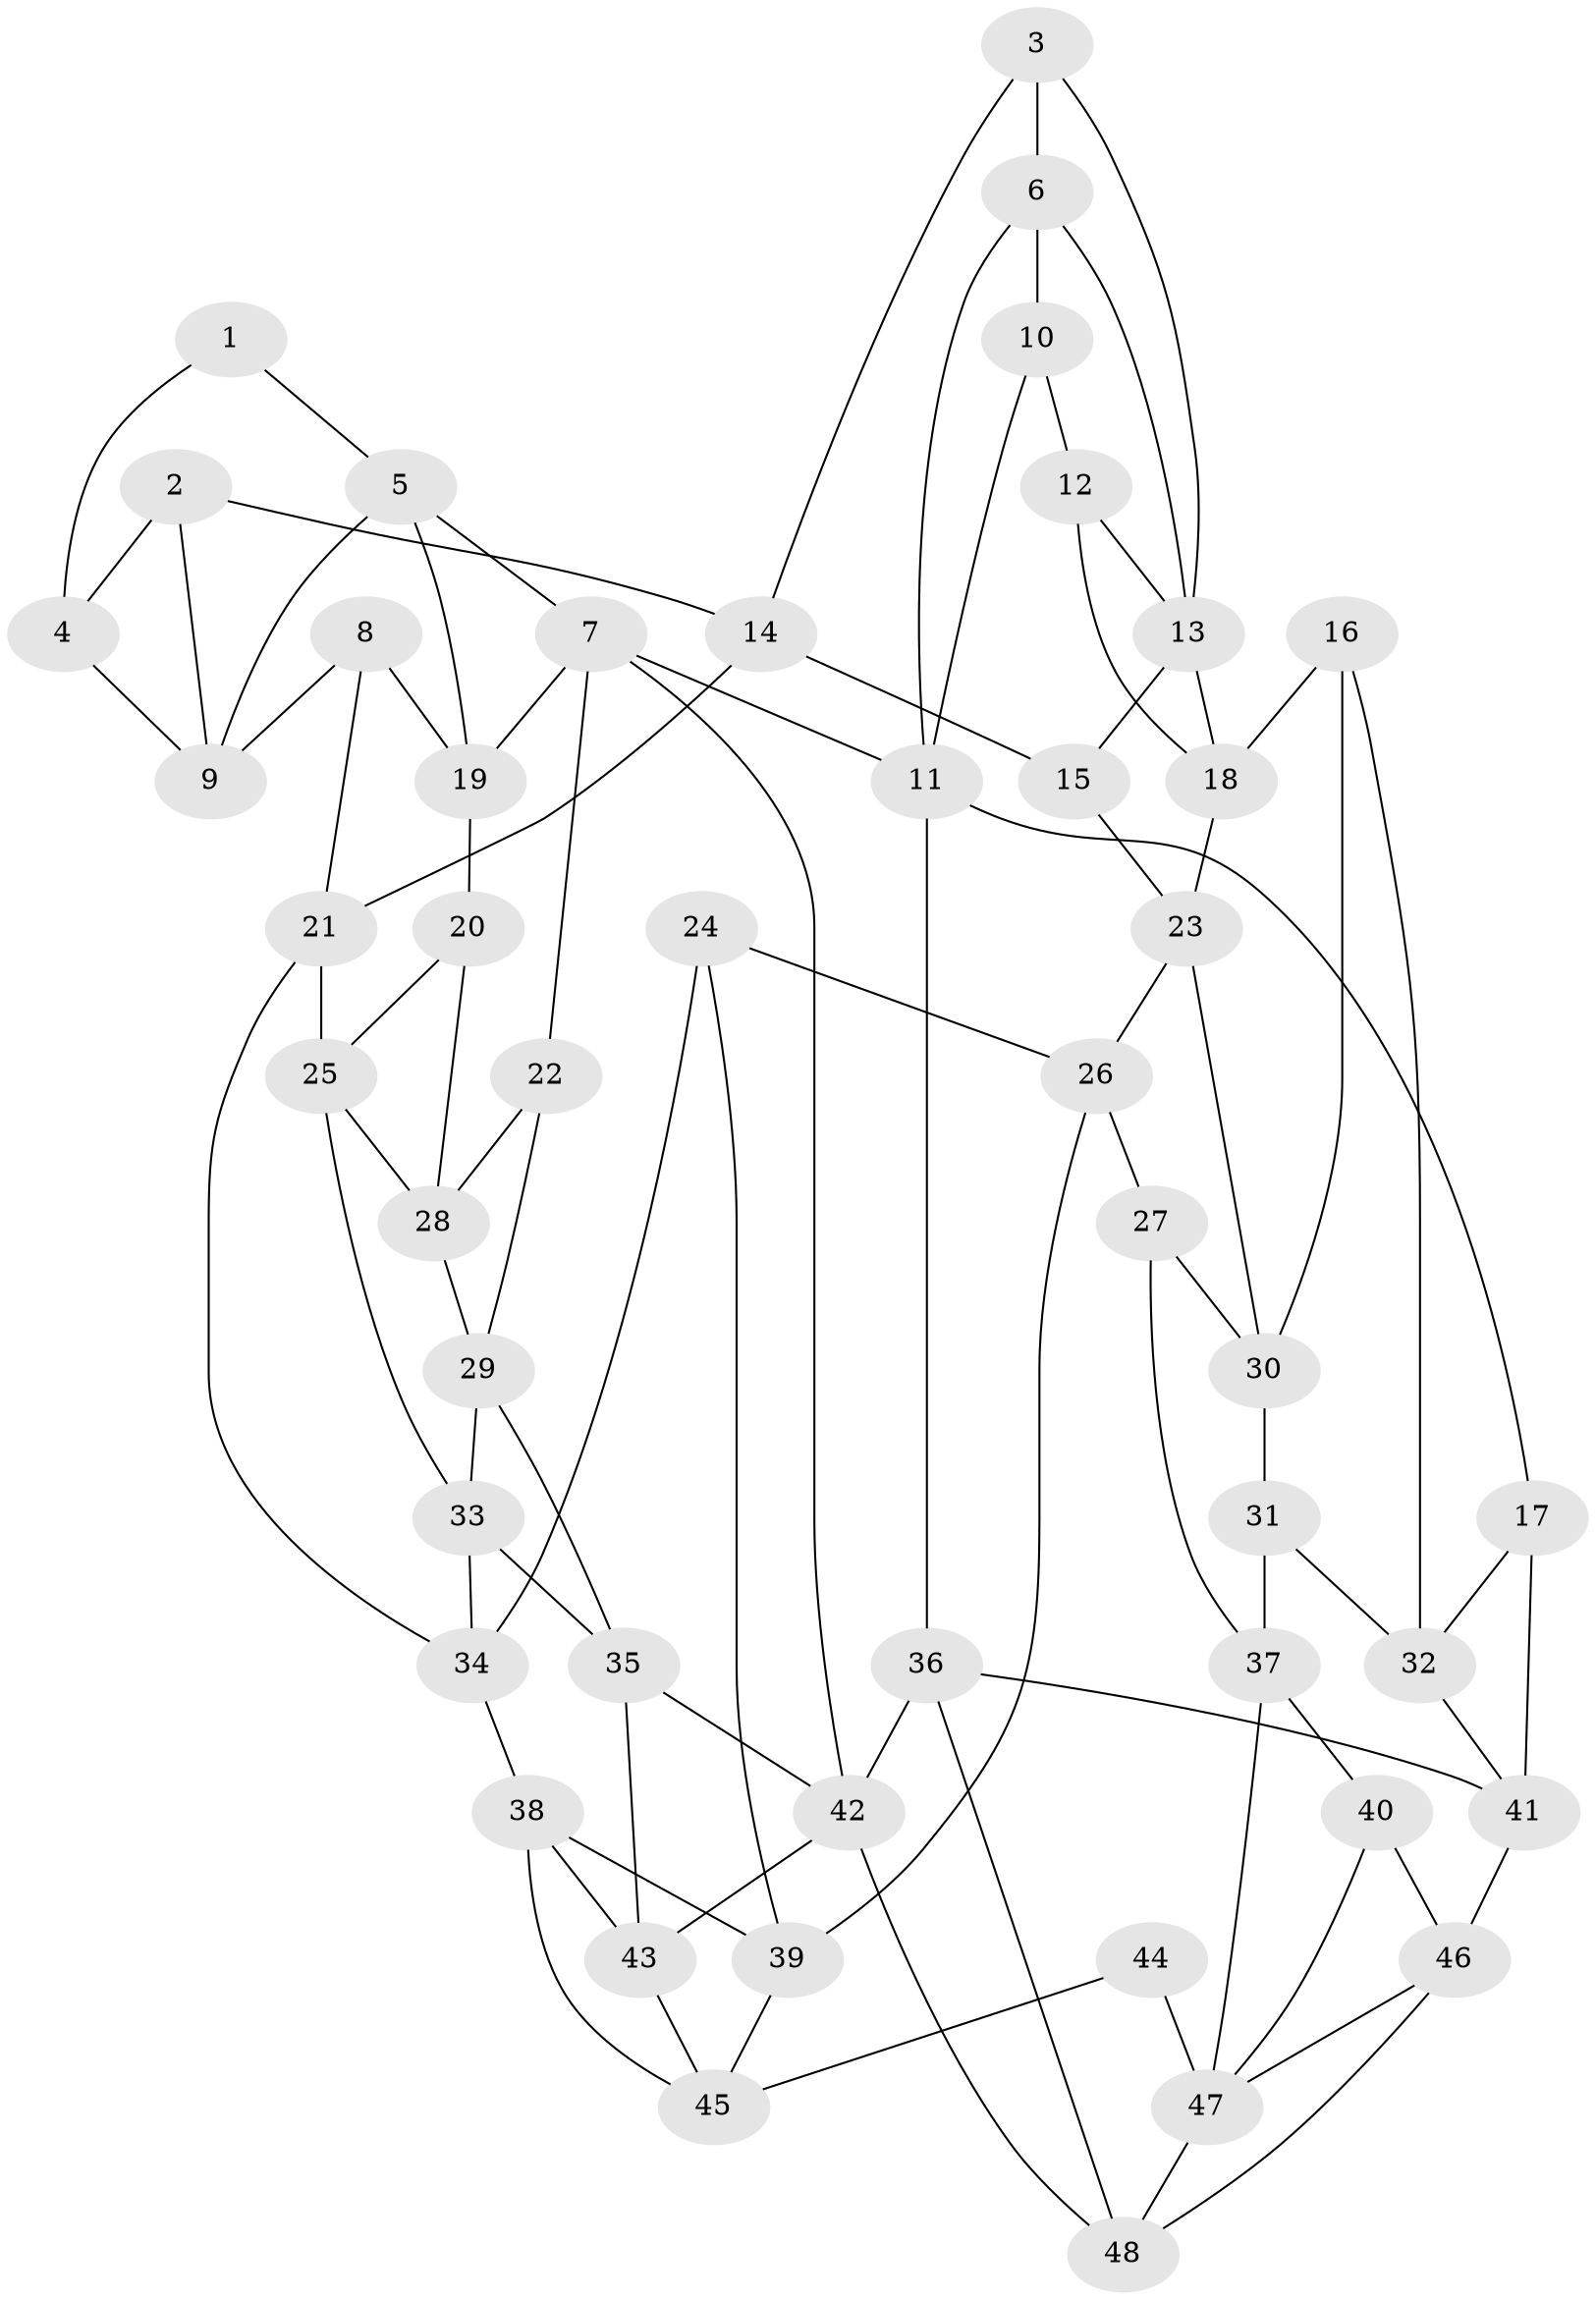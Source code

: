 // original degree distribution, {3: 0.020833333333333332, 5: 0.4791666666666667, 6: 0.23958333333333334, 4: 0.2604166666666667}
// Generated by graph-tools (version 1.1) at 2025/03/03/09/25 03:03:20]
// undirected, 48 vertices, 89 edges
graph export_dot {
graph [start="1"]
  node [color=gray90,style=filled];
  1;
  2;
  3;
  4;
  5;
  6;
  7;
  8;
  9;
  10;
  11;
  12;
  13;
  14;
  15;
  16;
  17;
  18;
  19;
  20;
  21;
  22;
  23;
  24;
  25;
  26;
  27;
  28;
  29;
  30;
  31;
  32;
  33;
  34;
  35;
  36;
  37;
  38;
  39;
  40;
  41;
  42;
  43;
  44;
  45;
  46;
  47;
  48;
  1 -- 4 [weight=1.0];
  1 -- 5 [weight=1.0];
  2 -- 4 [weight=2.0];
  2 -- 9 [weight=1.0];
  2 -- 14 [weight=1.0];
  3 -- 6 [weight=1.0];
  3 -- 13 [weight=1.0];
  3 -- 14 [weight=1.0];
  4 -- 9 [weight=1.0];
  5 -- 7 [weight=1.0];
  5 -- 9 [weight=1.0];
  5 -- 19 [weight=1.0];
  6 -- 10 [weight=1.0];
  6 -- 11 [weight=1.0];
  6 -- 13 [weight=1.0];
  7 -- 11 [weight=1.0];
  7 -- 19 [weight=1.0];
  7 -- 22 [weight=1.0];
  7 -- 42 [weight=1.0];
  8 -- 9 [weight=1.0];
  8 -- 19 [weight=1.0];
  8 -- 21 [weight=1.0];
  10 -- 11 [weight=1.0];
  10 -- 12 [weight=1.0];
  11 -- 17 [weight=1.0];
  11 -- 36 [weight=1.0];
  12 -- 13 [weight=2.0];
  12 -- 18 [weight=1.0];
  13 -- 15 [weight=1.0];
  13 -- 18 [weight=1.0];
  14 -- 15 [weight=1.0];
  14 -- 21 [weight=1.0];
  15 -- 23 [weight=1.0];
  16 -- 18 [weight=1.0];
  16 -- 30 [weight=1.0];
  16 -- 32 [weight=1.0];
  17 -- 32 [weight=1.0];
  17 -- 41 [weight=1.0];
  18 -- 23 [weight=1.0];
  19 -- 20 [weight=1.0];
  20 -- 25 [weight=1.0];
  20 -- 28 [weight=1.0];
  21 -- 25 [weight=1.0];
  21 -- 34 [weight=1.0];
  22 -- 28 [weight=1.0];
  22 -- 29 [weight=1.0];
  23 -- 26 [weight=1.0];
  23 -- 30 [weight=1.0];
  24 -- 26 [weight=1.0];
  24 -- 34 [weight=1.0];
  24 -- 39 [weight=1.0];
  25 -- 28 [weight=1.0];
  25 -- 33 [weight=1.0];
  26 -- 27 [weight=1.0];
  26 -- 39 [weight=1.0];
  27 -- 30 [weight=1.0];
  27 -- 37 [weight=1.0];
  28 -- 29 [weight=1.0];
  29 -- 33 [weight=1.0];
  29 -- 35 [weight=1.0];
  30 -- 31 [weight=1.0];
  31 -- 32 [weight=1.0];
  31 -- 37 [weight=1.0];
  32 -- 41 [weight=1.0];
  33 -- 34 [weight=1.0];
  33 -- 35 [weight=1.0];
  34 -- 38 [weight=1.0];
  35 -- 42 [weight=1.0];
  35 -- 43 [weight=1.0];
  36 -- 41 [weight=1.0];
  36 -- 42 [weight=1.0];
  36 -- 48 [weight=1.0];
  37 -- 40 [weight=1.0];
  37 -- 47 [weight=1.0];
  38 -- 39 [weight=1.0];
  38 -- 43 [weight=1.0];
  38 -- 45 [weight=1.0];
  39 -- 45 [weight=1.0];
  40 -- 46 [weight=1.0];
  40 -- 47 [weight=1.0];
  41 -- 46 [weight=1.0];
  42 -- 43 [weight=1.0];
  42 -- 48 [weight=1.0];
  43 -- 45 [weight=1.0];
  44 -- 45 [weight=1.0];
  44 -- 47 [weight=2.0];
  46 -- 47 [weight=1.0];
  46 -- 48 [weight=1.0];
  47 -- 48 [weight=1.0];
}
